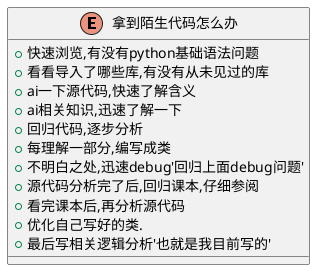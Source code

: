 @startuml 拿到陌生代码怎么办
enum 拿到陌生代码怎么办{
    + 快速浏览,有没有python基础语法问题
    + 看看导入了哪些库,有没有从未见过的库
    + ai一下源代码,快速了解含义
    + ai相关知识,迅速了解一下
    + 回归代码,逐步分析
    + 每理解一部分,编写成类
    + 不明白之处,迅速debug'回归上面debug问题'
    + 源代码分析完了后,回归课本,仔细参阅
    + 看完课本后,再分析源代码
    + 优化自己写好的类.
    + 最后写相关逻辑分析'也就是我目前写的'
}

@enduml